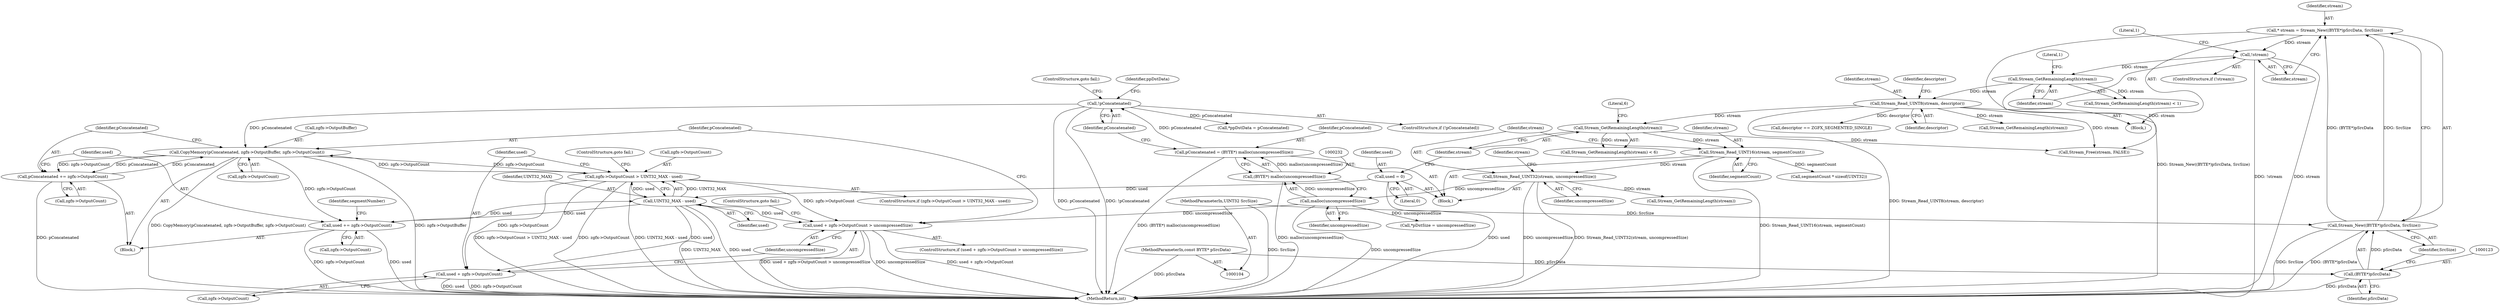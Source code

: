 digraph "0_FreeRDP_602f4a2e14b41703b5f431de3154cd46a5750a2d@pointer" {
"1000292" [label="(Call,CopyMemory(pConcatenated, zgfx->OutputBuffer, zgfx->OutputCount))"];
"1000300" [label="(Call,pConcatenated += zgfx->OutputCount)"];
"1000292" [label="(Call,CopyMemory(pConcatenated, zgfx->OutputBuffer, zgfx->OutputCount))"];
"1000236" [label="(Call,!pConcatenated)"];
"1000229" [label="(Call,pConcatenated = (BYTE*) malloc(uncompressedSize))"];
"1000231" [label="(Call,(BYTE*) malloc(uncompressedSize))"];
"1000233" [label="(Call,malloc(uncompressedSize))"];
"1000217" [label="(Call,Stream_Read_UINT32(stream, uncompressedSize))"];
"1000214" [label="(Call,Stream_Read_UINT16(stream, segmentCount))"];
"1000210" [label="(Call,Stream_GetRemainingLength(stream))"];
"1000138" [label="(Call,Stream_Read_UINT8(stream, descriptor))"];
"1000134" [label="(Call,Stream_GetRemainingLength(stream))"];
"1000127" [label="(Call,!stream)"];
"1000119" [label="(Call,* stream = Stream_New((BYTE*)pSrcData, SrcSize))"];
"1000121" [label="(Call,Stream_New((BYTE*)pSrcData, SrcSize))"];
"1000122" [label="(Call,(BYTE*)pSrcData)"];
"1000106" [label="(MethodParameterIn,const BYTE* pSrcData)"];
"1000107" [label="(MethodParameterIn,UINT32 SrcSize)"];
"1000275" [label="(Call,zgfx->OutputCount > UINT32_MAX - used)"];
"1000279" [label="(Call,UINT32_MAX - used)"];
"1000205" [label="(Call,used = 0)"];
"1000305" [label="(Call,used += zgfx->OutputCount)"];
"1000284" [label="(Call,used + zgfx->OutputCount > uncompressedSize)"];
"1000285" [label="(Call,used + zgfx->OutputCount)"];
"1000205" [label="(Call,used = 0)"];
"1000128" [label="(Identifier,stream)"];
"1000135" [label="(Identifier,stream)"];
"1000142" [label="(Call,descriptor == ZGFX_SEGMENTED_SINGLE)"];
"1000306" [label="(Identifier,used)"];
"1000282" [label="(ControlStructure,goto fail;)"];
"1000287" [label="(Call,zgfx->OutputCount)"];
"1000138" [label="(Call,Stream_Read_UINT8(stream, descriptor))"];
"1000274" [label="(ControlStructure,if (zgfx->OutputCount > UINT32_MAX - used))"];
"1000280" [label="(Identifier,UINT32_MAX)"];
"1000217" [label="(Call,Stream_Read_UINT32(stream, uncompressedSize))"];
"1000234" [label="(Identifier,uncompressedSize)"];
"1000275" [label="(Call,zgfx->OutputCount > UINT32_MAX - used)"];
"1000256" [label="(Block,)"];
"1000229" [label="(Call,pConcatenated = (BYTE*) malloc(uncompressedSize))"];
"1000119" [label="(Call,* stream = Stream_New((BYTE*)pSrcData, SrcSize))"];
"1000236" [label="(Call,!pConcatenated)"];
"1000294" [label="(Call,zgfx->OutputBuffer)"];
"1000302" [label="(Call,zgfx->OutputCount)"];
"1000216" [label="(Identifier,segmentCount)"];
"1000122" [label="(Call,(BYTE*)pSrcData)"];
"1000293" [label="(Identifier,pConcatenated)"];
"1000301" [label="(Identifier,pConcatenated)"];
"1000322" [label="(MethodReturn,int)"];
"1000224" [label="(Call,segmentCount * sizeof(UINT32))"];
"1000218" [label="(Identifier,stream)"];
"1000211" [label="(Identifier,stream)"];
"1000139" [label="(Identifier,stream)"];
"1000120" [label="(Identifier,stream)"];
"1000307" [label="(Call,zgfx->OutputCount)"];
"1000233" [label="(Call,malloc(uncompressedSize))"];
"1000206" [label="(Identifier,used)"];
"1000237" [label="(Identifier,pConcatenated)"];
"1000140" [label="(Identifier,descriptor)"];
"1000241" [label="(Identifier,ppDstData)"];
"1000239" [label="(Call,*ppDstData = pConcatenated)"];
"1000317" [label="(Call,Stream_Free(stream, FALSE))"];
"1000209" [label="(Call,Stream_GetRemainingLength(stream) < 6)"];
"1000235" [label="(ControlStructure,if (!pConcatenated))"];
"1000284" [label="(Call,used + zgfx->OutputCount > uncompressedSize)"];
"1000219" [label="(Identifier,uncompressedSize)"];
"1000151" [label="(Call,Stream_GetRemainingLength(stream))"];
"1000125" [label="(Identifier,SrcSize)"];
"1000285" [label="(Call,used + zgfx->OutputCount)"];
"1000243" [label="(Call,*pDstSize = uncompressedSize)"];
"1000305" [label="(Call,used += zgfx->OutputCount)"];
"1000131" [label="(Literal,1)"];
"1000276" [label="(Call,zgfx->OutputCount)"];
"1000143" [label="(Identifier,descriptor)"];
"1000107" [label="(MethodParameterIn,UINT32 SrcSize)"];
"1000281" [label="(Identifier,used)"];
"1000290" [label="(Identifier,uncompressedSize)"];
"1000238" [label="(ControlStructure,goto fail;)"];
"1000222" [label="(Call,Stream_GetRemainingLength(stream))"];
"1000212" [label="(Literal,6)"];
"1000292" [label="(Call,CopyMemory(pConcatenated, zgfx->OutputBuffer, zgfx->OutputCount))"];
"1000215" [label="(Identifier,stream)"];
"1000127" [label="(Call,!stream)"];
"1000207" [label="(Literal,0)"];
"1000291" [label="(ControlStructure,goto fail;)"];
"1000198" [label="(Block,)"];
"1000231" [label="(Call,(BYTE*) malloc(uncompressedSize))"];
"1000121" [label="(Call,Stream_New((BYTE*)pSrcData, SrcSize))"];
"1000255" [label="(Identifier,segmentNumber)"];
"1000106" [label="(MethodParameterIn,const BYTE* pSrcData)"];
"1000230" [label="(Identifier,pConcatenated)"];
"1000286" [label="(Identifier,used)"];
"1000283" [label="(ControlStructure,if (used + zgfx->OutputCount > uncompressedSize))"];
"1000133" [label="(Call,Stream_GetRemainingLength(stream) < 1)"];
"1000223" [label="(Identifier,stream)"];
"1000210" [label="(Call,Stream_GetRemainingLength(stream))"];
"1000297" [label="(Call,zgfx->OutputCount)"];
"1000136" [label="(Literal,1)"];
"1000126" [label="(ControlStructure,if (!stream))"];
"1000214" [label="(Call,Stream_Read_UINT16(stream, segmentCount))"];
"1000134" [label="(Call,Stream_GetRemainingLength(stream))"];
"1000124" [label="(Identifier,pSrcData)"];
"1000279" [label="(Call,UINT32_MAX - used)"];
"1000111" [label="(Block,)"];
"1000300" [label="(Call,pConcatenated += zgfx->OutputCount)"];
"1000292" -> "1000256"  [label="AST: "];
"1000292" -> "1000297"  [label="CFG: "];
"1000293" -> "1000292"  [label="AST: "];
"1000294" -> "1000292"  [label="AST: "];
"1000297" -> "1000292"  [label="AST: "];
"1000301" -> "1000292"  [label="CFG: "];
"1000292" -> "1000322"  [label="DDG: CopyMemory(pConcatenated, zgfx->OutputBuffer, zgfx->OutputCount)"];
"1000292" -> "1000322"  [label="DDG: zgfx->OutputBuffer"];
"1000292" -> "1000275"  [label="DDG: zgfx->OutputCount"];
"1000300" -> "1000292"  [label="DDG: pConcatenated"];
"1000236" -> "1000292"  [label="DDG: pConcatenated"];
"1000275" -> "1000292"  [label="DDG: zgfx->OutputCount"];
"1000292" -> "1000300"  [label="DDG: zgfx->OutputCount"];
"1000292" -> "1000300"  [label="DDG: pConcatenated"];
"1000292" -> "1000305"  [label="DDG: zgfx->OutputCount"];
"1000300" -> "1000256"  [label="AST: "];
"1000300" -> "1000302"  [label="CFG: "];
"1000301" -> "1000300"  [label="AST: "];
"1000302" -> "1000300"  [label="AST: "];
"1000306" -> "1000300"  [label="CFG: "];
"1000300" -> "1000322"  [label="DDG: pConcatenated"];
"1000236" -> "1000235"  [label="AST: "];
"1000236" -> "1000237"  [label="CFG: "];
"1000237" -> "1000236"  [label="AST: "];
"1000238" -> "1000236"  [label="CFG: "];
"1000241" -> "1000236"  [label="CFG: "];
"1000236" -> "1000322"  [label="DDG: pConcatenated"];
"1000236" -> "1000322"  [label="DDG: !pConcatenated"];
"1000229" -> "1000236"  [label="DDG: pConcatenated"];
"1000236" -> "1000239"  [label="DDG: pConcatenated"];
"1000229" -> "1000198"  [label="AST: "];
"1000229" -> "1000231"  [label="CFG: "];
"1000230" -> "1000229"  [label="AST: "];
"1000231" -> "1000229"  [label="AST: "];
"1000237" -> "1000229"  [label="CFG: "];
"1000229" -> "1000322"  [label="DDG: (BYTE*) malloc(uncompressedSize)"];
"1000231" -> "1000229"  [label="DDG: malloc(uncompressedSize)"];
"1000231" -> "1000233"  [label="CFG: "];
"1000232" -> "1000231"  [label="AST: "];
"1000233" -> "1000231"  [label="AST: "];
"1000231" -> "1000322"  [label="DDG: malloc(uncompressedSize)"];
"1000233" -> "1000231"  [label="DDG: uncompressedSize"];
"1000233" -> "1000234"  [label="CFG: "];
"1000234" -> "1000233"  [label="AST: "];
"1000233" -> "1000322"  [label="DDG: uncompressedSize"];
"1000217" -> "1000233"  [label="DDG: uncompressedSize"];
"1000233" -> "1000243"  [label="DDG: uncompressedSize"];
"1000233" -> "1000284"  [label="DDG: uncompressedSize"];
"1000217" -> "1000198"  [label="AST: "];
"1000217" -> "1000219"  [label="CFG: "];
"1000218" -> "1000217"  [label="AST: "];
"1000219" -> "1000217"  [label="AST: "];
"1000223" -> "1000217"  [label="CFG: "];
"1000217" -> "1000322"  [label="DDG: uncompressedSize"];
"1000217" -> "1000322"  [label="DDG: Stream_Read_UINT32(stream, uncompressedSize)"];
"1000214" -> "1000217"  [label="DDG: stream"];
"1000217" -> "1000222"  [label="DDG: stream"];
"1000214" -> "1000198"  [label="AST: "];
"1000214" -> "1000216"  [label="CFG: "];
"1000215" -> "1000214"  [label="AST: "];
"1000216" -> "1000214"  [label="AST: "];
"1000218" -> "1000214"  [label="CFG: "];
"1000214" -> "1000322"  [label="DDG: Stream_Read_UINT16(stream, segmentCount)"];
"1000210" -> "1000214"  [label="DDG: stream"];
"1000214" -> "1000224"  [label="DDG: segmentCount"];
"1000210" -> "1000209"  [label="AST: "];
"1000210" -> "1000211"  [label="CFG: "];
"1000211" -> "1000210"  [label="AST: "];
"1000212" -> "1000210"  [label="CFG: "];
"1000210" -> "1000209"  [label="DDG: stream"];
"1000138" -> "1000210"  [label="DDG: stream"];
"1000210" -> "1000317"  [label="DDG: stream"];
"1000138" -> "1000111"  [label="AST: "];
"1000138" -> "1000140"  [label="CFG: "];
"1000139" -> "1000138"  [label="AST: "];
"1000140" -> "1000138"  [label="AST: "];
"1000143" -> "1000138"  [label="CFG: "];
"1000138" -> "1000322"  [label="DDG: Stream_Read_UINT8(stream, descriptor)"];
"1000134" -> "1000138"  [label="DDG: stream"];
"1000138" -> "1000142"  [label="DDG: descriptor"];
"1000138" -> "1000151"  [label="DDG: stream"];
"1000138" -> "1000317"  [label="DDG: stream"];
"1000134" -> "1000133"  [label="AST: "];
"1000134" -> "1000135"  [label="CFG: "];
"1000135" -> "1000134"  [label="AST: "];
"1000136" -> "1000134"  [label="CFG: "];
"1000134" -> "1000133"  [label="DDG: stream"];
"1000127" -> "1000134"  [label="DDG: stream"];
"1000134" -> "1000317"  [label="DDG: stream"];
"1000127" -> "1000126"  [label="AST: "];
"1000127" -> "1000128"  [label="CFG: "];
"1000128" -> "1000127"  [label="AST: "];
"1000131" -> "1000127"  [label="CFG: "];
"1000135" -> "1000127"  [label="CFG: "];
"1000127" -> "1000322"  [label="DDG: !stream"];
"1000127" -> "1000322"  [label="DDG: stream"];
"1000119" -> "1000127"  [label="DDG: stream"];
"1000119" -> "1000111"  [label="AST: "];
"1000119" -> "1000121"  [label="CFG: "];
"1000120" -> "1000119"  [label="AST: "];
"1000121" -> "1000119"  [label="AST: "];
"1000128" -> "1000119"  [label="CFG: "];
"1000119" -> "1000322"  [label="DDG: Stream_New((BYTE*)pSrcData, SrcSize)"];
"1000121" -> "1000119"  [label="DDG: (BYTE*)pSrcData"];
"1000121" -> "1000119"  [label="DDG: SrcSize"];
"1000121" -> "1000125"  [label="CFG: "];
"1000122" -> "1000121"  [label="AST: "];
"1000125" -> "1000121"  [label="AST: "];
"1000121" -> "1000322"  [label="DDG: SrcSize"];
"1000121" -> "1000322"  [label="DDG: (BYTE*)pSrcData"];
"1000122" -> "1000121"  [label="DDG: pSrcData"];
"1000107" -> "1000121"  [label="DDG: SrcSize"];
"1000122" -> "1000124"  [label="CFG: "];
"1000123" -> "1000122"  [label="AST: "];
"1000124" -> "1000122"  [label="AST: "];
"1000125" -> "1000122"  [label="CFG: "];
"1000122" -> "1000322"  [label="DDG: pSrcData"];
"1000106" -> "1000122"  [label="DDG: pSrcData"];
"1000106" -> "1000104"  [label="AST: "];
"1000106" -> "1000322"  [label="DDG: pSrcData"];
"1000107" -> "1000104"  [label="AST: "];
"1000107" -> "1000322"  [label="DDG: SrcSize"];
"1000275" -> "1000274"  [label="AST: "];
"1000275" -> "1000279"  [label="CFG: "];
"1000276" -> "1000275"  [label="AST: "];
"1000279" -> "1000275"  [label="AST: "];
"1000282" -> "1000275"  [label="CFG: "];
"1000286" -> "1000275"  [label="CFG: "];
"1000275" -> "1000322"  [label="DDG: zgfx->OutputCount > UINT32_MAX - used"];
"1000275" -> "1000322"  [label="DDG: zgfx->OutputCount"];
"1000275" -> "1000322"  [label="DDG: UINT32_MAX - used"];
"1000279" -> "1000275"  [label="DDG: UINT32_MAX"];
"1000279" -> "1000275"  [label="DDG: used"];
"1000275" -> "1000284"  [label="DDG: zgfx->OutputCount"];
"1000275" -> "1000285"  [label="DDG: zgfx->OutputCount"];
"1000279" -> "1000281"  [label="CFG: "];
"1000280" -> "1000279"  [label="AST: "];
"1000281" -> "1000279"  [label="AST: "];
"1000279" -> "1000322"  [label="DDG: UINT32_MAX"];
"1000279" -> "1000322"  [label="DDG: used"];
"1000205" -> "1000279"  [label="DDG: used"];
"1000305" -> "1000279"  [label="DDG: used"];
"1000279" -> "1000284"  [label="DDG: used"];
"1000279" -> "1000285"  [label="DDG: used"];
"1000279" -> "1000305"  [label="DDG: used"];
"1000205" -> "1000198"  [label="AST: "];
"1000205" -> "1000207"  [label="CFG: "];
"1000206" -> "1000205"  [label="AST: "];
"1000207" -> "1000205"  [label="AST: "];
"1000211" -> "1000205"  [label="CFG: "];
"1000205" -> "1000322"  [label="DDG: used"];
"1000305" -> "1000256"  [label="AST: "];
"1000305" -> "1000307"  [label="CFG: "];
"1000306" -> "1000305"  [label="AST: "];
"1000307" -> "1000305"  [label="AST: "];
"1000255" -> "1000305"  [label="CFG: "];
"1000305" -> "1000322"  [label="DDG: zgfx->OutputCount"];
"1000305" -> "1000322"  [label="DDG: used"];
"1000284" -> "1000283"  [label="AST: "];
"1000284" -> "1000290"  [label="CFG: "];
"1000285" -> "1000284"  [label="AST: "];
"1000290" -> "1000284"  [label="AST: "];
"1000291" -> "1000284"  [label="CFG: "];
"1000293" -> "1000284"  [label="CFG: "];
"1000284" -> "1000322"  [label="DDG: used + zgfx->OutputCount"];
"1000284" -> "1000322"  [label="DDG: used + zgfx->OutputCount > uncompressedSize"];
"1000284" -> "1000322"  [label="DDG: uncompressedSize"];
"1000285" -> "1000287"  [label="CFG: "];
"1000286" -> "1000285"  [label="AST: "];
"1000287" -> "1000285"  [label="AST: "];
"1000290" -> "1000285"  [label="CFG: "];
"1000285" -> "1000322"  [label="DDG: used"];
"1000285" -> "1000322"  [label="DDG: zgfx->OutputCount"];
}
